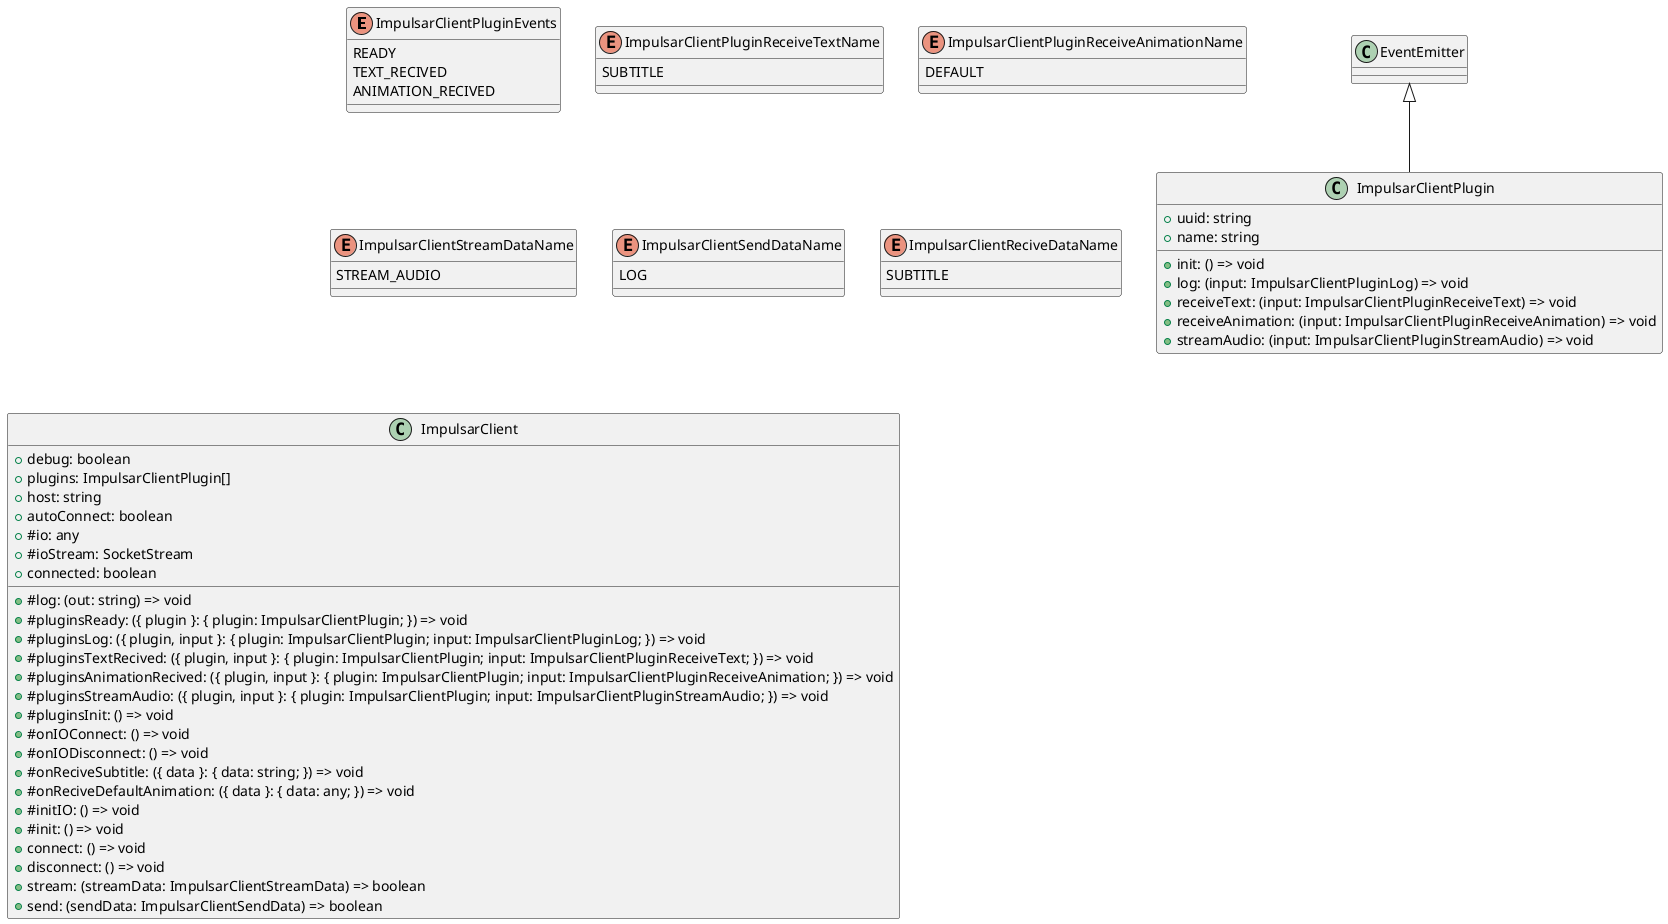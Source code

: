 @startuml
enum ImpulsarClientPluginEvents {
    READY
    TEXT_RECIVED
    ANIMATION_RECIVED
}
enum ImpulsarClientPluginReceiveTextName {
    SUBTITLE
}
enum ImpulsarClientPluginReceiveAnimationName {
    DEFAULT
}
enum ImpulsarClientStreamDataName {
    STREAM_AUDIO
}
enum ImpulsarClientSendDataName {
    LOG
}
enum ImpulsarClientReciveDataName {
    SUBTITLE
}
class ImpulsarClientPlugin extends EventEmitter {
    +uuid: string
    +name: string
    +init: () => void
    +log: (input: ImpulsarClientPluginLog) => void
    +receiveText: (input: ImpulsarClientPluginReceiveText) => void
    +receiveAnimation: (input: ImpulsarClientPluginReceiveAnimation) => void
    +streamAudio: (input: ImpulsarClientPluginStreamAudio) => void
}
class ImpulsarClient {
    +debug: boolean
    +plugins: ImpulsarClientPlugin[]
    +host: string
    +autoConnect: boolean
    +#io: any
    +#ioStream: SocketStream
    +connected: boolean
    +#log: (out: string) => void
    +#pluginsReady: ({ plugin }: { plugin: ImpulsarClientPlugin; }) => void
    +#pluginsLog: ({ plugin, input }: { plugin: ImpulsarClientPlugin; input: ImpulsarClientPluginLog; }) => void
    +#pluginsTextRecived: ({ plugin, input }: { plugin: ImpulsarClientPlugin; input: ImpulsarClientPluginReceiveText; }) => void
    +#pluginsAnimationRecived: ({ plugin, input }: { plugin: ImpulsarClientPlugin; input: ImpulsarClientPluginReceiveAnimation; }) => void
    +#pluginsStreamAudio: ({ plugin, input }: { plugin: ImpulsarClientPlugin; input: ImpulsarClientPluginStreamAudio; }) => void
    +#pluginsInit: () => void
    +#onIOConnect: () => void
    +#onIODisconnect: () => void
    +#onReciveSubtitle: ({ data }: { data: string; }) => void
    +#onReciveDefaultAnimation: ({ data }: { data: any; }) => void
    +#initIO: () => void
    +#init: () => void
    +connect: () => void
    +disconnect: () => void
    +stream: (streamData: ImpulsarClientStreamData) => boolean
    +send: (sendData: ImpulsarClientSendData) => boolean
}
@enduml